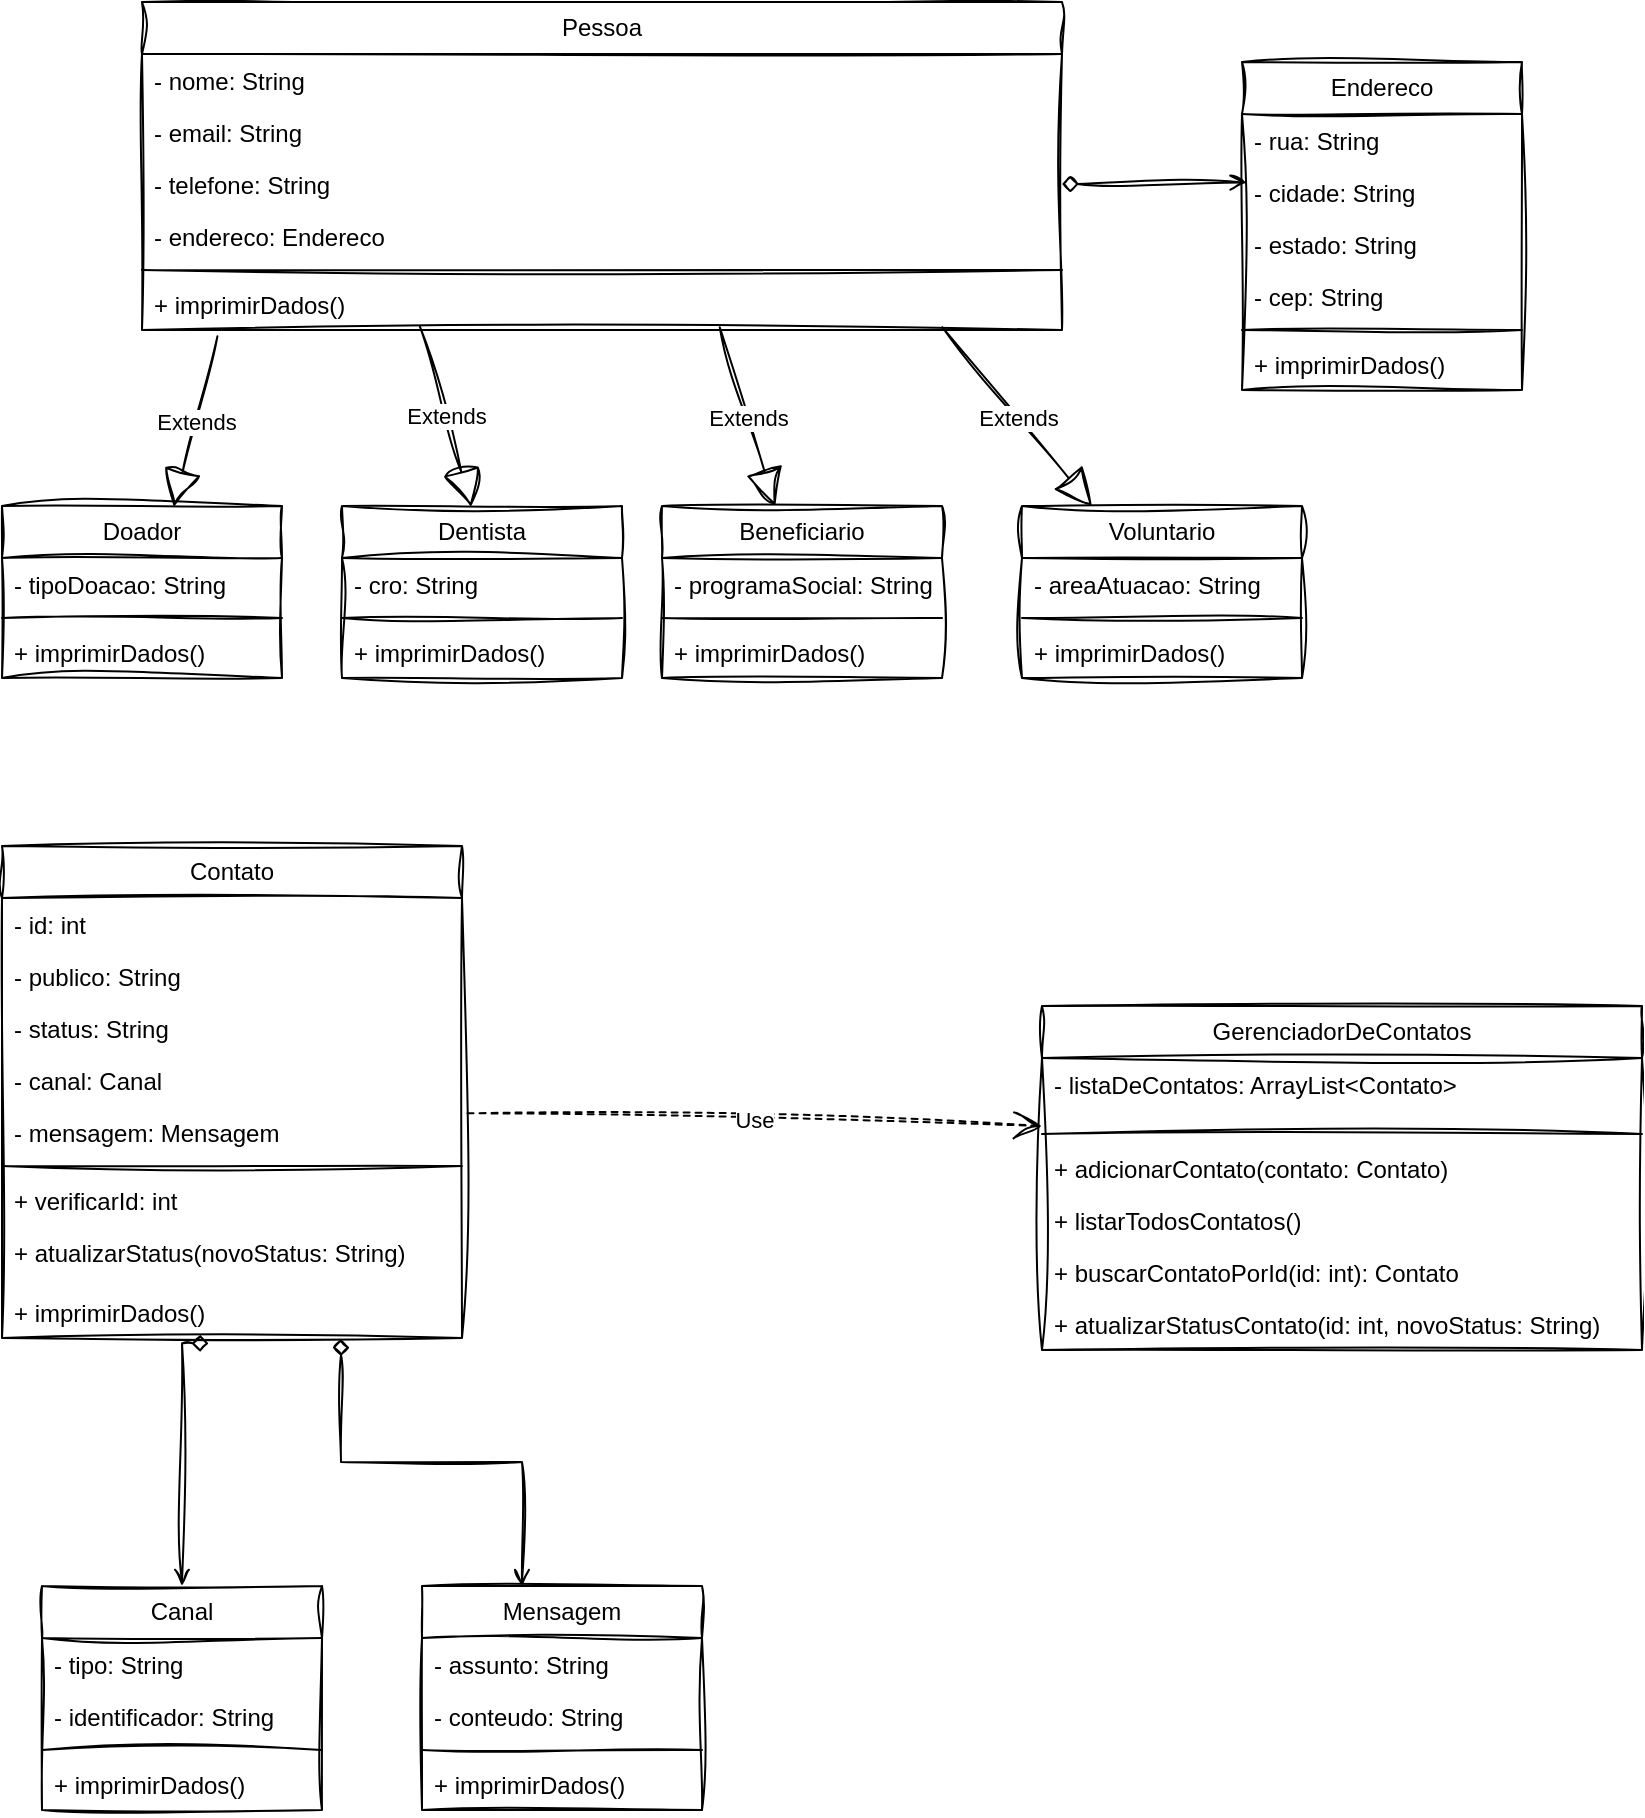 <mxfile version="28.2.5">
  <diagram name="Página-1" id="Tozx0cZLPXK1zdHrhZ0J">
    <mxGraphModel dx="2117" dy="2334" grid="0" gridSize="10" guides="1" tooltips="1" connect="1" arrows="1" fold="1" page="0" pageScale="1" pageWidth="827" pageHeight="1169" background="none" math="0" shadow="0">
      <root>
        <mxCell id="0" />
        <mxCell id="1" parent="0" />
        <mxCell id="lIoIU-Qlp34W3ExORCf9-1" value="Canal" style="swimlane;fontStyle=0;childLayout=stackLayout;horizontal=1;startSize=26;fillColor=none;horizontalStack=0;resizeParent=1;resizeParentMax=0;resizeLast=0;collapsible=1;marginBottom=0;whiteSpace=wrap;html=1;sketch=1;curveFitting=1;jiggle=2;" vertex="1" parent="1">
          <mxGeometry x="20" y="-290" width="140" height="112" as="geometry" />
        </mxCell>
        <mxCell id="lIoIU-Qlp34W3ExORCf9-2" value="- tipo: String" style="text;strokeColor=none;fillColor=none;align=left;verticalAlign=top;spacingLeft=4;spacingRight=4;overflow=hidden;rotatable=0;points=[[0,0.5],[1,0.5]];portConstraint=eastwest;whiteSpace=wrap;html=1;sketch=1;curveFitting=1;jiggle=2;" vertex="1" parent="lIoIU-Qlp34W3ExORCf9-1">
          <mxGeometry y="26" width="140" height="26" as="geometry" />
        </mxCell>
        <mxCell id="lIoIU-Qlp34W3ExORCf9-3" value="- identificador: String" style="text;strokeColor=none;fillColor=none;align=left;verticalAlign=top;spacingLeft=4;spacingRight=4;overflow=hidden;rotatable=0;points=[[0,0.5],[1,0.5]];portConstraint=eastwest;whiteSpace=wrap;html=1;sketch=1;curveFitting=1;jiggle=2;" vertex="1" parent="lIoIU-Qlp34W3ExORCf9-1">
          <mxGeometry y="52" width="140" height="26" as="geometry" />
        </mxCell>
        <mxCell id="lIoIU-Qlp34W3ExORCf9-83" value="" style="line;strokeWidth=1;fillColor=none;align=left;verticalAlign=middle;spacingTop=-1;spacingLeft=3;spacingRight=3;rotatable=0;labelPosition=right;points=[];portConstraint=eastwest;strokeColor=inherit;sketch=1;curveFitting=1;jiggle=2;" vertex="1" parent="lIoIU-Qlp34W3ExORCf9-1">
          <mxGeometry y="78" width="140" height="8" as="geometry" />
        </mxCell>
        <mxCell id="lIoIU-Qlp34W3ExORCf9-4" value="+ imprimirDados()" style="text;strokeColor=none;fillColor=none;align=left;verticalAlign=top;spacingLeft=4;spacingRight=4;overflow=hidden;rotatable=0;points=[[0,0.5],[1,0.5]];portConstraint=eastwest;whiteSpace=wrap;html=1;sketch=1;curveFitting=1;jiggle=2;" vertex="1" parent="lIoIU-Qlp34W3ExORCf9-1">
          <mxGeometry y="86" width="140" height="26" as="geometry" />
        </mxCell>
        <mxCell id="lIoIU-Qlp34W3ExORCf9-5" value="Endereco" style="swimlane;fontStyle=0;childLayout=stackLayout;horizontal=1;startSize=26;fillColor=none;horizontalStack=0;resizeParent=1;resizeParentMax=0;resizeLast=0;collapsible=1;marginBottom=0;whiteSpace=wrap;html=1;sketch=1;curveFitting=1;jiggle=2;" vertex="1" parent="1">
          <mxGeometry x="620" y="-1052" width="140" height="164" as="geometry" />
        </mxCell>
        <mxCell id="lIoIU-Qlp34W3ExORCf9-6" value="- rua: String" style="text;strokeColor=none;fillColor=none;align=left;verticalAlign=top;spacingLeft=4;spacingRight=4;overflow=hidden;rotatable=0;points=[[0,0.5],[1,0.5]];portConstraint=eastwest;whiteSpace=wrap;html=1;sketch=1;curveFitting=1;jiggle=2;" vertex="1" parent="lIoIU-Qlp34W3ExORCf9-5">
          <mxGeometry y="26" width="140" height="26" as="geometry" />
        </mxCell>
        <mxCell id="lIoIU-Qlp34W3ExORCf9-7" value="- cidade: String" style="text;strokeColor=none;fillColor=none;align=left;verticalAlign=top;spacingLeft=4;spacingRight=4;overflow=hidden;rotatable=0;points=[[0,0.5],[1,0.5]];portConstraint=eastwest;whiteSpace=wrap;html=1;sketch=1;curveFitting=1;jiggle=2;" vertex="1" parent="lIoIU-Qlp34W3ExORCf9-5">
          <mxGeometry y="52" width="140" height="26" as="geometry" />
        </mxCell>
        <mxCell id="lIoIU-Qlp34W3ExORCf9-8" value="- estado: String" style="text;strokeColor=none;fillColor=none;align=left;verticalAlign=top;spacingLeft=4;spacingRight=4;overflow=hidden;rotatable=0;points=[[0,0.5],[1,0.5]];portConstraint=eastwest;whiteSpace=wrap;html=1;sketch=1;curveFitting=1;jiggle=2;" vertex="1" parent="lIoIU-Qlp34W3ExORCf9-5">
          <mxGeometry y="78" width="140" height="26" as="geometry" />
        </mxCell>
        <mxCell id="lIoIU-Qlp34W3ExORCf9-80" value="- cep: String" style="text;strokeColor=none;fillColor=none;align=left;verticalAlign=top;spacingLeft=4;spacingRight=4;overflow=hidden;rotatable=0;points=[[0,0.5],[1,0.5]];portConstraint=eastwest;whiteSpace=wrap;html=1;sketch=1;curveFitting=1;jiggle=2;" vertex="1" parent="lIoIU-Qlp34W3ExORCf9-5">
          <mxGeometry y="104" width="140" height="26" as="geometry" />
        </mxCell>
        <mxCell id="lIoIU-Qlp34W3ExORCf9-82" value="" style="line;strokeWidth=1;fillColor=none;align=left;verticalAlign=middle;spacingTop=-1;spacingLeft=3;spacingRight=3;rotatable=0;labelPosition=right;points=[];portConstraint=eastwest;strokeColor=inherit;sketch=1;curveFitting=1;jiggle=2;" vertex="1" parent="lIoIU-Qlp34W3ExORCf9-5">
          <mxGeometry y="130" width="140" height="8" as="geometry" />
        </mxCell>
        <mxCell id="lIoIU-Qlp34W3ExORCf9-79" value="+ imprimirDados()" style="text;strokeColor=none;fillColor=none;align=left;verticalAlign=top;spacingLeft=4;spacingRight=4;overflow=hidden;rotatable=0;points=[[0,0.5],[1,0.5]];portConstraint=eastwest;whiteSpace=wrap;html=1;sketch=1;curveFitting=1;jiggle=2;" vertex="1" parent="lIoIU-Qlp34W3ExORCf9-5">
          <mxGeometry y="138" width="140" height="26" as="geometry" />
        </mxCell>
        <mxCell id="lIoIU-Qlp34W3ExORCf9-10" value="Beneficiario" style="swimlane;fontStyle=0;childLayout=stackLayout;horizontal=1;startSize=26;fillColor=none;horizontalStack=0;resizeParent=1;resizeParentMax=0;resizeLast=0;collapsible=1;marginBottom=0;whiteSpace=wrap;html=1;sketch=1;curveFitting=1;jiggle=2;" vertex="1" parent="1">
          <mxGeometry x="330" y="-830" width="140" height="86" as="geometry" />
        </mxCell>
        <mxCell id="lIoIU-Qlp34W3ExORCf9-11" value="- programaSocial: String" style="text;strokeColor=none;fillColor=none;align=left;verticalAlign=top;spacingLeft=4;spacingRight=4;overflow=hidden;rotatable=0;points=[[0,0.5],[1,0.5]];portConstraint=eastwest;whiteSpace=wrap;html=1;sketch=1;curveFitting=1;jiggle=2;" vertex="1" parent="lIoIU-Qlp34W3ExORCf9-10">
          <mxGeometry y="26" width="140" height="26" as="geometry" />
        </mxCell>
        <mxCell id="lIoIU-Qlp34W3ExORCf9-90" value="" style="line;strokeWidth=1;fillColor=none;align=left;verticalAlign=middle;spacingTop=-1;spacingLeft=3;spacingRight=3;rotatable=0;labelPosition=right;points=[];portConstraint=eastwest;strokeColor=inherit;sketch=1;curveFitting=1;jiggle=2;" vertex="1" parent="lIoIU-Qlp34W3ExORCf9-10">
          <mxGeometry y="52" width="140" height="8" as="geometry" />
        </mxCell>
        <mxCell id="lIoIU-Qlp34W3ExORCf9-13" value="+ imprimirDados()" style="text;strokeColor=none;fillColor=none;align=left;verticalAlign=top;spacingLeft=4;spacingRight=4;overflow=hidden;rotatable=0;points=[[0,0.5],[1,0.5]];portConstraint=eastwest;whiteSpace=wrap;html=1;sketch=1;curveFitting=1;jiggle=2;" vertex="1" parent="lIoIU-Qlp34W3ExORCf9-10">
          <mxGeometry y="60" width="140" height="26" as="geometry" />
        </mxCell>
        <mxCell id="lIoIU-Qlp34W3ExORCf9-14" value="GerenciadorDeContatos" style="swimlane;fontStyle=0;childLayout=stackLayout;horizontal=1;startSize=26;fillColor=none;horizontalStack=0;resizeParent=1;resizeParentMax=0;resizeLast=0;collapsible=1;marginBottom=0;whiteSpace=wrap;html=1;sketch=1;curveFitting=1;jiggle=2;" vertex="1" parent="1">
          <mxGeometry x="520" y="-580" width="300" height="172" as="geometry" />
        </mxCell>
        <mxCell id="lIoIU-Qlp34W3ExORCf9-15" value="- listaDeContatos: ArrayList&amp;lt;Contato&amp;gt;" style="text;strokeColor=none;fillColor=none;align=left;verticalAlign=top;spacingLeft=4;spacingRight=4;overflow=hidden;rotatable=0;points=[[0,0.5],[1,0.5]];portConstraint=eastwest;whiteSpace=wrap;html=1;sketch=1;curveFitting=1;jiggle=2;" vertex="1" parent="lIoIU-Qlp34W3ExORCf9-14">
          <mxGeometry y="26" width="300" height="34" as="geometry" />
        </mxCell>
        <mxCell id="lIoIU-Qlp34W3ExORCf9-56" value="" style="line;strokeWidth=1;fillColor=none;align=left;verticalAlign=middle;spacingTop=-1;spacingLeft=3;spacingRight=3;rotatable=0;labelPosition=right;points=[];portConstraint=eastwest;strokeColor=inherit;sketch=1;curveFitting=1;jiggle=2;" vertex="1" parent="lIoIU-Qlp34W3ExORCf9-14">
          <mxGeometry y="60" width="300" height="8" as="geometry" />
        </mxCell>
        <mxCell id="lIoIU-Qlp34W3ExORCf9-16" value="+ adicionarContato(contato: Contato)" style="text;strokeColor=none;fillColor=none;align=left;verticalAlign=top;spacingLeft=4;spacingRight=4;overflow=hidden;rotatable=0;points=[[0,0.5],[1,0.5]];portConstraint=eastwest;whiteSpace=wrap;html=1;sketch=1;curveFitting=1;jiggle=2;" vertex="1" parent="lIoIU-Qlp34W3ExORCf9-14">
          <mxGeometry y="68" width="300" height="26" as="geometry" />
        </mxCell>
        <mxCell id="lIoIU-Qlp34W3ExORCf9-17" value="+ listarTodosContatos()" style="text;strokeColor=none;fillColor=none;align=left;verticalAlign=top;spacingLeft=4;spacingRight=4;overflow=hidden;rotatable=0;points=[[0,0.5],[1,0.5]];portConstraint=eastwest;whiteSpace=wrap;html=1;sketch=1;curveFitting=1;jiggle=2;" vertex="1" parent="lIoIU-Qlp34W3ExORCf9-14">
          <mxGeometry y="94" width="300" height="26" as="geometry" />
        </mxCell>
        <mxCell id="lIoIU-Qlp34W3ExORCf9-58" value="+ buscarContatoPorId(id: int): Contato" style="text;strokeColor=none;fillColor=none;align=left;verticalAlign=top;spacingLeft=4;spacingRight=4;overflow=hidden;rotatable=0;points=[[0,0.5],[1,0.5]];portConstraint=eastwest;whiteSpace=wrap;html=1;sketch=1;curveFitting=1;jiggle=2;" vertex="1" parent="lIoIU-Qlp34W3ExORCf9-14">
          <mxGeometry y="120" width="300" height="26" as="geometry" />
        </mxCell>
        <mxCell id="lIoIU-Qlp34W3ExORCf9-57" value="+ atualizarStatusContato(id: int, novoStatus: String)" style="text;strokeColor=none;fillColor=none;align=left;verticalAlign=top;spacingLeft=4;spacingRight=4;overflow=hidden;rotatable=0;points=[[0,0.5],[1,0.5]];portConstraint=eastwest;whiteSpace=wrap;html=1;sketch=1;curveFitting=1;jiggle=2;" vertex="1" parent="lIoIU-Qlp34W3ExORCf9-14">
          <mxGeometry y="146" width="300" height="26" as="geometry" />
        </mxCell>
        <mxCell id="lIoIU-Qlp34W3ExORCf9-18" value="Mensagem" style="swimlane;fontStyle=0;childLayout=stackLayout;horizontal=1;startSize=26;fillColor=none;horizontalStack=0;resizeParent=1;resizeParentMax=0;resizeLast=0;collapsible=1;marginBottom=0;whiteSpace=wrap;html=1;sketch=1;curveFitting=1;jiggle=2;" vertex="1" parent="1">
          <mxGeometry x="210" y="-290" width="140" height="112" as="geometry" />
        </mxCell>
        <mxCell id="lIoIU-Qlp34W3ExORCf9-19" value="- assunto: String" style="text;strokeColor=none;fillColor=none;align=left;verticalAlign=top;spacingLeft=4;spacingRight=4;overflow=hidden;rotatable=0;points=[[0,0.5],[1,0.5]];portConstraint=eastwest;whiteSpace=wrap;html=1;sketch=1;curveFitting=1;jiggle=2;" vertex="1" parent="lIoIU-Qlp34W3ExORCf9-18">
          <mxGeometry y="26" width="140" height="26" as="geometry" />
        </mxCell>
        <mxCell id="lIoIU-Qlp34W3ExORCf9-20" value="- conteudo: String" style="text;strokeColor=none;fillColor=none;align=left;verticalAlign=top;spacingLeft=4;spacingRight=4;overflow=hidden;rotatable=0;points=[[0,0.5],[1,0.5]];portConstraint=eastwest;whiteSpace=wrap;html=1;sketch=1;curveFitting=1;jiggle=2;" vertex="1" parent="lIoIU-Qlp34W3ExORCf9-18">
          <mxGeometry y="52" width="140" height="26" as="geometry" />
        </mxCell>
        <mxCell id="lIoIU-Qlp34W3ExORCf9-84" value="" style="line;strokeWidth=1;fillColor=none;align=left;verticalAlign=middle;spacingTop=-1;spacingLeft=3;spacingRight=3;rotatable=0;labelPosition=right;points=[];portConstraint=eastwest;strokeColor=inherit;sketch=1;curveFitting=1;jiggle=2;" vertex="1" parent="lIoIU-Qlp34W3ExORCf9-18">
          <mxGeometry y="78" width="140" height="8" as="geometry" />
        </mxCell>
        <mxCell id="lIoIU-Qlp34W3ExORCf9-21" value="+ imprimirDados()" style="text;strokeColor=none;fillColor=none;align=left;verticalAlign=top;spacingLeft=4;spacingRight=4;overflow=hidden;rotatable=0;points=[[0,0.5],[1,0.5]];portConstraint=eastwest;whiteSpace=wrap;html=1;sketch=1;curveFitting=1;jiggle=2;" vertex="1" parent="lIoIU-Qlp34W3ExORCf9-18">
          <mxGeometry y="86" width="140" height="26" as="geometry" />
        </mxCell>
        <mxCell id="lIoIU-Qlp34W3ExORCf9-22" value="Voluntario" style="swimlane;fontStyle=0;childLayout=stackLayout;horizontal=1;startSize=26;fillColor=none;horizontalStack=0;resizeParent=1;resizeParentMax=0;resizeLast=0;collapsible=1;marginBottom=0;whiteSpace=wrap;html=1;sketch=1;curveFitting=1;jiggle=2;" vertex="1" parent="1">
          <mxGeometry x="510" y="-830" width="140" height="86" as="geometry" />
        </mxCell>
        <mxCell id="lIoIU-Qlp34W3ExORCf9-23" value="- areaAtuacao: String" style="text;strokeColor=none;fillColor=none;align=left;verticalAlign=top;spacingLeft=4;spacingRight=4;overflow=hidden;rotatable=0;points=[[0,0.5],[1,0.5]];portConstraint=eastwest;whiteSpace=wrap;html=1;sketch=1;curveFitting=1;jiggle=2;" vertex="1" parent="lIoIU-Qlp34W3ExORCf9-22">
          <mxGeometry y="26" width="140" height="26" as="geometry" />
        </mxCell>
        <mxCell id="lIoIU-Qlp34W3ExORCf9-88" value="" style="line;strokeWidth=1;fillColor=none;align=left;verticalAlign=middle;spacingTop=-1;spacingLeft=3;spacingRight=3;rotatable=0;labelPosition=right;points=[];portConstraint=eastwest;strokeColor=inherit;sketch=1;curveFitting=1;jiggle=2;" vertex="1" parent="lIoIU-Qlp34W3ExORCf9-22">
          <mxGeometry y="52" width="140" height="8" as="geometry" />
        </mxCell>
        <mxCell id="lIoIU-Qlp34W3ExORCf9-24" value="+ imprimirDados()" style="text;strokeColor=none;fillColor=none;align=left;verticalAlign=top;spacingLeft=4;spacingRight=4;overflow=hidden;rotatable=0;points=[[0,0.5],[1,0.5]];portConstraint=eastwest;whiteSpace=wrap;html=1;sketch=1;curveFitting=1;jiggle=2;" vertex="1" parent="lIoIU-Qlp34W3ExORCf9-22">
          <mxGeometry y="60" width="140" height="26" as="geometry" />
        </mxCell>
        <mxCell id="lIoIU-Qlp34W3ExORCf9-26" value="Contato" style="swimlane;fontStyle=0;childLayout=stackLayout;horizontal=1;startSize=26;fillColor=none;horizontalStack=0;resizeParent=1;resizeParentMax=0;resizeLast=0;collapsible=1;marginBottom=0;whiteSpace=wrap;html=1;sketch=1;curveFitting=1;jiggle=2;" vertex="1" parent="1">
          <mxGeometry y="-660" width="230" height="246" as="geometry" />
        </mxCell>
        <mxCell id="lIoIU-Qlp34W3ExORCf9-27" value="- id: int" style="text;strokeColor=none;fillColor=none;align=left;verticalAlign=top;spacingLeft=4;spacingRight=4;overflow=hidden;rotatable=0;points=[[0,0.5],[1,0.5]];portConstraint=eastwest;whiteSpace=wrap;html=1;sketch=1;curveFitting=1;jiggle=2;" vertex="1" parent="lIoIU-Qlp34W3ExORCf9-26">
          <mxGeometry y="26" width="230" height="26" as="geometry" />
        </mxCell>
        <mxCell id="lIoIU-Qlp34W3ExORCf9-28" value="- publico: String" style="text;strokeColor=none;fillColor=none;align=left;verticalAlign=top;spacingLeft=4;spacingRight=4;overflow=hidden;rotatable=0;points=[[0,0.5],[1,0.5]];portConstraint=eastwest;whiteSpace=wrap;html=1;sketch=1;curveFitting=1;jiggle=2;" vertex="1" parent="lIoIU-Qlp34W3ExORCf9-26">
          <mxGeometry y="52" width="230" height="26" as="geometry" />
        </mxCell>
        <mxCell id="lIoIU-Qlp34W3ExORCf9-29" value="- status: String" style="text;strokeColor=none;fillColor=none;align=left;verticalAlign=top;spacingLeft=4;spacingRight=4;overflow=hidden;rotatable=0;points=[[0,0.5],[1,0.5]];portConstraint=eastwest;whiteSpace=wrap;html=1;sketch=1;curveFitting=1;jiggle=2;" vertex="1" parent="lIoIU-Qlp34W3ExORCf9-26">
          <mxGeometry y="78" width="230" height="26" as="geometry" />
        </mxCell>
        <mxCell id="lIoIU-Qlp34W3ExORCf9-49" value="- canal: Canal" style="text;strokeColor=none;fillColor=none;align=left;verticalAlign=top;spacingLeft=4;spacingRight=4;overflow=hidden;rotatable=0;points=[[0,0.5],[1,0.5]];portConstraint=eastwest;whiteSpace=wrap;html=1;sketch=1;curveFitting=1;jiggle=2;" vertex="1" parent="lIoIU-Qlp34W3ExORCf9-26">
          <mxGeometry y="104" width="230" height="26" as="geometry" />
        </mxCell>
        <mxCell id="lIoIU-Qlp34W3ExORCf9-48" value="- mensagem: Mensagem" style="text;strokeColor=none;fillColor=none;align=left;verticalAlign=top;spacingLeft=4;spacingRight=4;overflow=hidden;rotatable=0;points=[[0,0.5],[1,0.5]];portConstraint=eastwest;whiteSpace=wrap;html=1;sketch=1;curveFitting=1;jiggle=2;" vertex="1" parent="lIoIU-Qlp34W3ExORCf9-26">
          <mxGeometry y="130" width="230" height="26" as="geometry" />
        </mxCell>
        <mxCell id="lIoIU-Qlp34W3ExORCf9-55" value="" style="line;strokeWidth=1;fillColor=none;align=left;verticalAlign=middle;spacingTop=-1;spacingLeft=3;spacingRight=3;rotatable=0;labelPosition=right;points=[];portConstraint=eastwest;strokeColor=inherit;sketch=1;curveFitting=1;jiggle=2;" vertex="1" parent="lIoIU-Qlp34W3ExORCf9-26">
          <mxGeometry y="156" width="230" height="8" as="geometry" />
        </mxCell>
        <mxCell id="lIoIU-Qlp34W3ExORCf9-51" value="+ verificarId: int" style="text;strokeColor=none;fillColor=none;align=left;verticalAlign=top;spacingLeft=4;spacingRight=4;overflow=hidden;rotatable=0;points=[[0,0.5],[1,0.5]];portConstraint=eastwest;whiteSpace=wrap;html=1;sketch=1;curveFitting=1;jiggle=2;" vertex="1" parent="lIoIU-Qlp34W3ExORCf9-26">
          <mxGeometry y="164" width="230" height="26" as="geometry" />
        </mxCell>
        <mxCell id="lIoIU-Qlp34W3ExORCf9-53" value="+ atualizarStatus(novoStatus: String)" style="text;strokeColor=none;fillColor=none;align=left;verticalAlign=top;spacingLeft=4;spacingRight=4;overflow=hidden;rotatable=0;points=[[0,0.5],[1,0.5]];portConstraint=eastwest;whiteSpace=wrap;html=1;sketch=1;curveFitting=1;jiggle=2;" vertex="1" parent="lIoIU-Qlp34W3ExORCf9-26">
          <mxGeometry y="190" width="230" height="30" as="geometry" />
        </mxCell>
        <mxCell id="lIoIU-Qlp34W3ExORCf9-52" value="+ imprimirDados()" style="text;strokeColor=none;fillColor=none;align=left;verticalAlign=top;spacingLeft=4;spacingRight=4;overflow=hidden;rotatable=0;points=[[0,0.5],[1,0.5]];portConstraint=eastwest;whiteSpace=wrap;html=1;sketch=1;curveFitting=1;jiggle=2;" vertex="1" parent="lIoIU-Qlp34W3ExORCf9-26">
          <mxGeometry y="220" width="230" height="26" as="geometry" />
        </mxCell>
        <mxCell id="lIoIU-Qlp34W3ExORCf9-30" value="Dentista" style="swimlane;fontStyle=0;childLayout=stackLayout;horizontal=1;startSize=26;fillColor=none;horizontalStack=0;resizeParent=1;resizeParentMax=0;resizeLast=0;collapsible=1;marginBottom=0;whiteSpace=wrap;html=1;sketch=1;curveFitting=1;jiggle=2;" vertex="1" parent="1">
          <mxGeometry x="170" y="-830" width="140" height="86" as="geometry" />
        </mxCell>
        <mxCell id="lIoIU-Qlp34W3ExORCf9-31" value="- cro: String" style="text;strokeColor=none;fillColor=none;align=left;verticalAlign=top;spacingLeft=4;spacingRight=4;overflow=hidden;rotatable=0;points=[[0,0.5],[1,0.5]];portConstraint=eastwest;whiteSpace=wrap;html=1;sketch=1;curveFitting=1;jiggle=2;" vertex="1" parent="lIoIU-Qlp34W3ExORCf9-30">
          <mxGeometry y="26" width="140" height="26" as="geometry" />
        </mxCell>
        <mxCell id="lIoIU-Qlp34W3ExORCf9-87" value="" style="line;strokeWidth=1;fillColor=none;align=left;verticalAlign=middle;spacingTop=-1;spacingLeft=3;spacingRight=3;rotatable=0;labelPosition=right;points=[];portConstraint=eastwest;strokeColor=inherit;sketch=1;curveFitting=1;jiggle=2;" vertex="1" parent="lIoIU-Qlp34W3ExORCf9-30">
          <mxGeometry y="52" width="140" height="8" as="geometry" />
        </mxCell>
        <mxCell id="lIoIU-Qlp34W3ExORCf9-32" value="+ imprimirDados()" style="text;strokeColor=none;fillColor=none;align=left;verticalAlign=top;spacingLeft=4;spacingRight=4;overflow=hidden;rotatable=0;points=[[0,0.5],[1,0.5]];portConstraint=eastwest;whiteSpace=wrap;html=1;sketch=1;curveFitting=1;jiggle=2;" vertex="1" parent="lIoIU-Qlp34W3ExORCf9-30">
          <mxGeometry y="60" width="140" height="26" as="geometry" />
        </mxCell>
        <mxCell id="lIoIU-Qlp34W3ExORCf9-34" value="Pessoa" style="swimlane;fontStyle=0;childLayout=stackLayout;horizontal=1;startSize=26;fillColor=none;horizontalStack=0;resizeParent=1;resizeParentMax=0;resizeLast=0;collapsible=1;marginBottom=0;whiteSpace=wrap;html=1;sketch=1;curveFitting=1;jiggle=2;" vertex="1" parent="1">
          <mxGeometry x="70" y="-1082" width="460" height="164" as="geometry" />
        </mxCell>
        <mxCell id="lIoIU-Qlp34W3ExORCf9-35" value="- nome: String" style="text;strokeColor=none;fillColor=none;align=left;verticalAlign=top;spacingLeft=4;spacingRight=4;overflow=hidden;rotatable=0;points=[[0,0.5],[1,0.5]];portConstraint=eastwest;whiteSpace=wrap;html=1;sketch=1;curveFitting=1;jiggle=2;" vertex="1" parent="lIoIU-Qlp34W3ExORCf9-34">
          <mxGeometry y="26" width="460" height="26" as="geometry" />
        </mxCell>
        <mxCell id="lIoIU-Qlp34W3ExORCf9-36" value="- email: String" style="text;strokeColor=none;fillColor=none;align=left;verticalAlign=top;spacingLeft=4;spacingRight=4;overflow=hidden;rotatable=0;points=[[0,0.5],[1,0.5]];portConstraint=eastwest;whiteSpace=wrap;html=1;sketch=1;curveFitting=1;jiggle=2;" vertex="1" parent="lIoIU-Qlp34W3ExORCf9-34">
          <mxGeometry y="52" width="460" height="26" as="geometry" />
        </mxCell>
        <mxCell id="lIoIU-Qlp34W3ExORCf9-46" value="- telefone: String" style="text;strokeColor=none;fillColor=none;align=left;verticalAlign=top;spacingLeft=4;spacingRight=4;overflow=hidden;rotatable=0;points=[[0,0.5],[1,0.5]];portConstraint=eastwest;whiteSpace=wrap;html=1;sketch=1;curveFitting=1;jiggle=2;" vertex="1" parent="lIoIU-Qlp34W3ExORCf9-34">
          <mxGeometry y="78" width="460" height="26" as="geometry" />
        </mxCell>
        <mxCell id="lIoIU-Qlp34W3ExORCf9-37" value="- endereco: Endereco" style="text;strokeColor=none;fillColor=none;align=left;verticalAlign=top;spacingLeft=4;spacingRight=4;overflow=hidden;rotatable=0;points=[[0,0.5],[1,0.5]];portConstraint=eastwest;whiteSpace=wrap;html=1;sketch=1;curveFitting=1;jiggle=2;" vertex="1" parent="lIoIU-Qlp34W3ExORCf9-34">
          <mxGeometry y="104" width="460" height="26" as="geometry" />
        </mxCell>
        <mxCell id="lIoIU-Qlp34W3ExORCf9-54" value="" style="line;strokeWidth=1;fillColor=none;align=left;verticalAlign=middle;spacingTop=-1;spacingLeft=3;spacingRight=3;rotatable=0;labelPosition=right;points=[];portConstraint=eastwest;strokeColor=inherit;sketch=1;curveFitting=1;jiggle=2;" vertex="1" parent="lIoIU-Qlp34W3ExORCf9-34">
          <mxGeometry y="130" width="460" height="8" as="geometry" />
        </mxCell>
        <mxCell id="lIoIU-Qlp34W3ExORCf9-47" value="+ imprimirDados()" style="text;strokeColor=none;fillColor=none;align=left;verticalAlign=top;spacingLeft=4;spacingRight=4;overflow=hidden;rotatable=0;points=[[0,0.5],[1,0.5]];portConstraint=eastwest;whiteSpace=wrap;html=1;sketch=1;curveFitting=1;jiggle=2;" vertex="1" parent="lIoIU-Qlp34W3ExORCf9-34">
          <mxGeometry y="138" width="460" height="26" as="geometry" />
        </mxCell>
        <mxCell id="lIoIU-Qlp34W3ExORCf9-38" value="Doador" style="swimlane;fontStyle=0;childLayout=stackLayout;horizontal=1;startSize=26;fillColor=none;horizontalStack=0;resizeParent=1;resizeParentMax=0;resizeLast=0;collapsible=1;marginBottom=0;whiteSpace=wrap;html=1;sketch=1;curveFitting=1;jiggle=2;" vertex="1" parent="1">
          <mxGeometry y="-830" width="140" height="86" as="geometry" />
        </mxCell>
        <mxCell id="lIoIU-Qlp34W3ExORCf9-39" value="- tipoDoacao: String" style="text;strokeColor=none;fillColor=none;align=left;verticalAlign=top;spacingLeft=4;spacingRight=4;overflow=hidden;rotatable=0;points=[[0,0.5],[1,0.5]];portConstraint=eastwest;whiteSpace=wrap;html=1;sketch=1;curveFitting=1;jiggle=2;" vertex="1" parent="lIoIU-Qlp34W3ExORCf9-38">
          <mxGeometry y="26" width="140" height="26" as="geometry" />
        </mxCell>
        <mxCell id="lIoIU-Qlp34W3ExORCf9-86" value="" style="line;strokeWidth=1;fillColor=none;align=left;verticalAlign=middle;spacingTop=-1;spacingLeft=3;spacingRight=3;rotatable=0;labelPosition=right;points=[];portConstraint=eastwest;strokeColor=inherit;sketch=1;curveFitting=1;jiggle=2;" vertex="1" parent="lIoIU-Qlp34W3ExORCf9-38">
          <mxGeometry y="52" width="140" height="8" as="geometry" />
        </mxCell>
        <mxCell id="lIoIU-Qlp34W3ExORCf9-41" value="+ imprimirDados()" style="text;strokeColor=none;fillColor=none;align=left;verticalAlign=top;spacingLeft=4;spacingRight=4;overflow=hidden;rotatable=0;points=[[0,0.5],[1,0.5]];portConstraint=eastwest;whiteSpace=wrap;html=1;sketch=1;curveFitting=1;jiggle=2;" vertex="1" parent="lIoIU-Qlp34W3ExORCf9-38">
          <mxGeometry y="60" width="140" height="26" as="geometry" />
        </mxCell>
        <mxCell id="lIoIU-Qlp34W3ExORCf9-68" value="Extends" style="endArrow=block;endSize=16;endFill=0;html=1;rounded=0;exitX=0.628;exitY=0.948;exitDx=0;exitDy=0;exitPerimeter=0;sketch=1;curveFitting=1;jiggle=2;" edge="1" parent="1" source="lIoIU-Qlp34W3ExORCf9-47" target="lIoIU-Qlp34W3ExORCf9-10">
          <mxGeometry width="160" relative="1" as="geometry">
            <mxPoint x="270" y="-880" as="sourcePoint" />
            <mxPoint x="430" y="-880" as="targetPoint" />
          </mxGeometry>
        </mxCell>
        <mxCell id="lIoIU-Qlp34W3ExORCf9-69" value="Extends" style="endArrow=block;endSize=16;endFill=0;html=1;rounded=0;exitX=0.302;exitY=0.929;exitDx=0;exitDy=0;exitPerimeter=0;entryX=0.462;entryY=0.006;entryDx=0;entryDy=0;entryPerimeter=0;sketch=1;curveFitting=1;jiggle=2;" edge="1" parent="1" source="lIoIU-Qlp34W3ExORCf9-47" target="lIoIU-Qlp34W3ExORCf9-30">
          <mxGeometry width="160" relative="1" as="geometry">
            <mxPoint x="200" y="-890" as="sourcePoint" />
            <mxPoint x="360" y="-890" as="targetPoint" />
          </mxGeometry>
        </mxCell>
        <mxCell id="lIoIU-Qlp34W3ExORCf9-70" value="Extends" style="endArrow=block;endSize=16;endFill=0;html=1;rounded=0;exitX=0.082;exitY=1.119;exitDx=0;exitDy=0;exitPerimeter=0;entryX=0.613;entryY=0.006;entryDx=0;entryDy=0;entryPerimeter=0;sketch=1;curveFitting=1;jiggle=2;" edge="1" parent="1" source="lIoIU-Qlp34W3ExORCf9-47" target="lIoIU-Qlp34W3ExORCf9-38">
          <mxGeometry width="160" relative="1" as="geometry">
            <mxPoint x="230" y="-880" as="sourcePoint" />
            <mxPoint x="390" y="-880" as="targetPoint" />
          </mxGeometry>
        </mxCell>
        <mxCell id="lIoIU-Qlp34W3ExORCf9-71" value="Extends" style="endArrow=block;endSize=16;endFill=0;html=1;rounded=0;exitX=0.87;exitY=0.948;exitDx=0;exitDy=0;exitPerimeter=0;entryX=0.25;entryY=0;entryDx=0;entryDy=0;sketch=1;curveFitting=1;jiggle=2;" edge="1" parent="1" source="lIoIU-Qlp34W3ExORCf9-47" target="lIoIU-Qlp34W3ExORCf9-22">
          <mxGeometry width="160" relative="1" as="geometry">
            <mxPoint x="420" y="-890" as="sourcePoint" />
            <mxPoint x="423" y="-802" as="targetPoint" />
          </mxGeometry>
        </mxCell>
        <mxCell id="lIoIU-Qlp34W3ExORCf9-72" value="" style="html=1;labelBackgroundColor=#ffffff;jettySize=auto;orthogonalLoop=1;fontSize=14;rounded=0;jumpStyle=gap;edgeStyle=orthogonalEdgeStyle;startArrow=diamond;startFill=0;endArrow=open;strokeWidth=1;exitX=1;exitY=0.5;exitDx=0;exitDy=0;entryX=0.016;entryY=0.315;entryDx=0;entryDy=0;entryPerimeter=0;sketch=1;curveFitting=1;jiggle=2;" edge="1" parent="1" source="lIoIU-Qlp34W3ExORCf9-46" target="lIoIU-Qlp34W3ExORCf9-7">
          <mxGeometry width="48" height="48" relative="1" as="geometry">
            <mxPoint x="530" y="-882" as="sourcePoint" />
            <mxPoint x="610" y="-991" as="targetPoint" />
          </mxGeometry>
        </mxCell>
        <mxCell id="lIoIU-Qlp34W3ExORCf9-73" value="" style="html=1;labelBackgroundColor=#ffffff;jettySize=auto;orthogonalLoop=1;fontSize=14;rounded=0;jumpStyle=gap;edgeStyle=orthogonalEdgeStyle;startArrow=diamond;startFill=0;endArrow=open;strokeWidth=1;exitX=0.449;exitY=1.104;exitDx=0;exitDy=0;exitPerimeter=0;entryX=0.5;entryY=0;entryDx=0;entryDy=0;sketch=1;curveFitting=1;jiggle=2;" edge="1" parent="1" source="lIoIU-Qlp34W3ExORCf9-52" target="lIoIU-Qlp34W3ExORCf9-1">
          <mxGeometry width="48" height="48" relative="1" as="geometry">
            <mxPoint x="282" y="-352" as="sourcePoint" />
            <mxPoint x="330" y="-400" as="targetPoint" />
            <Array as="points">
              <mxPoint x="90" y="-411" />
            </Array>
          </mxGeometry>
        </mxCell>
        <mxCell id="lIoIU-Qlp34W3ExORCf9-75" value="" style="html=1;labelBackgroundColor=#ffffff;jettySize=auto;orthogonalLoop=1;fontSize=14;rounded=0;jumpStyle=gap;edgeStyle=orthogonalEdgeStyle;startArrow=diamond;startFill=0;endArrow=open;strokeWidth=1;entryX=0.357;entryY=0;entryDx=0;entryDy=0;entryPerimeter=0;exitX=0.737;exitY=1.023;exitDx=0;exitDy=0;exitPerimeter=0;sketch=1;curveFitting=1;jiggle=2;" edge="1" parent="1" source="lIoIU-Qlp34W3ExORCf9-52" target="lIoIU-Qlp34W3ExORCf9-18">
          <mxGeometry width="48" height="48" relative="1" as="geometry">
            <mxPoint x="170" y="-410" as="sourcePoint" />
            <mxPoint x="238" y="-380" as="targetPoint" />
          </mxGeometry>
        </mxCell>
        <mxCell id="lIoIU-Qlp34W3ExORCf9-77" value="Use" style="endArrow=open;endSize=12;dashed=1;html=1;rounded=0;exitX=1.012;exitY=1.141;exitDx=0;exitDy=0;exitPerimeter=0;sketch=1;curveFitting=1;jiggle=2;" edge="1" parent="1" source="lIoIU-Qlp34W3ExORCf9-49">
          <mxGeometry width="160" relative="1" as="geometry">
            <mxPoint x="290" y="-530" as="sourcePoint" />
            <mxPoint x="520" y="-520" as="targetPoint" />
          </mxGeometry>
        </mxCell>
      </root>
    </mxGraphModel>
  </diagram>
</mxfile>

